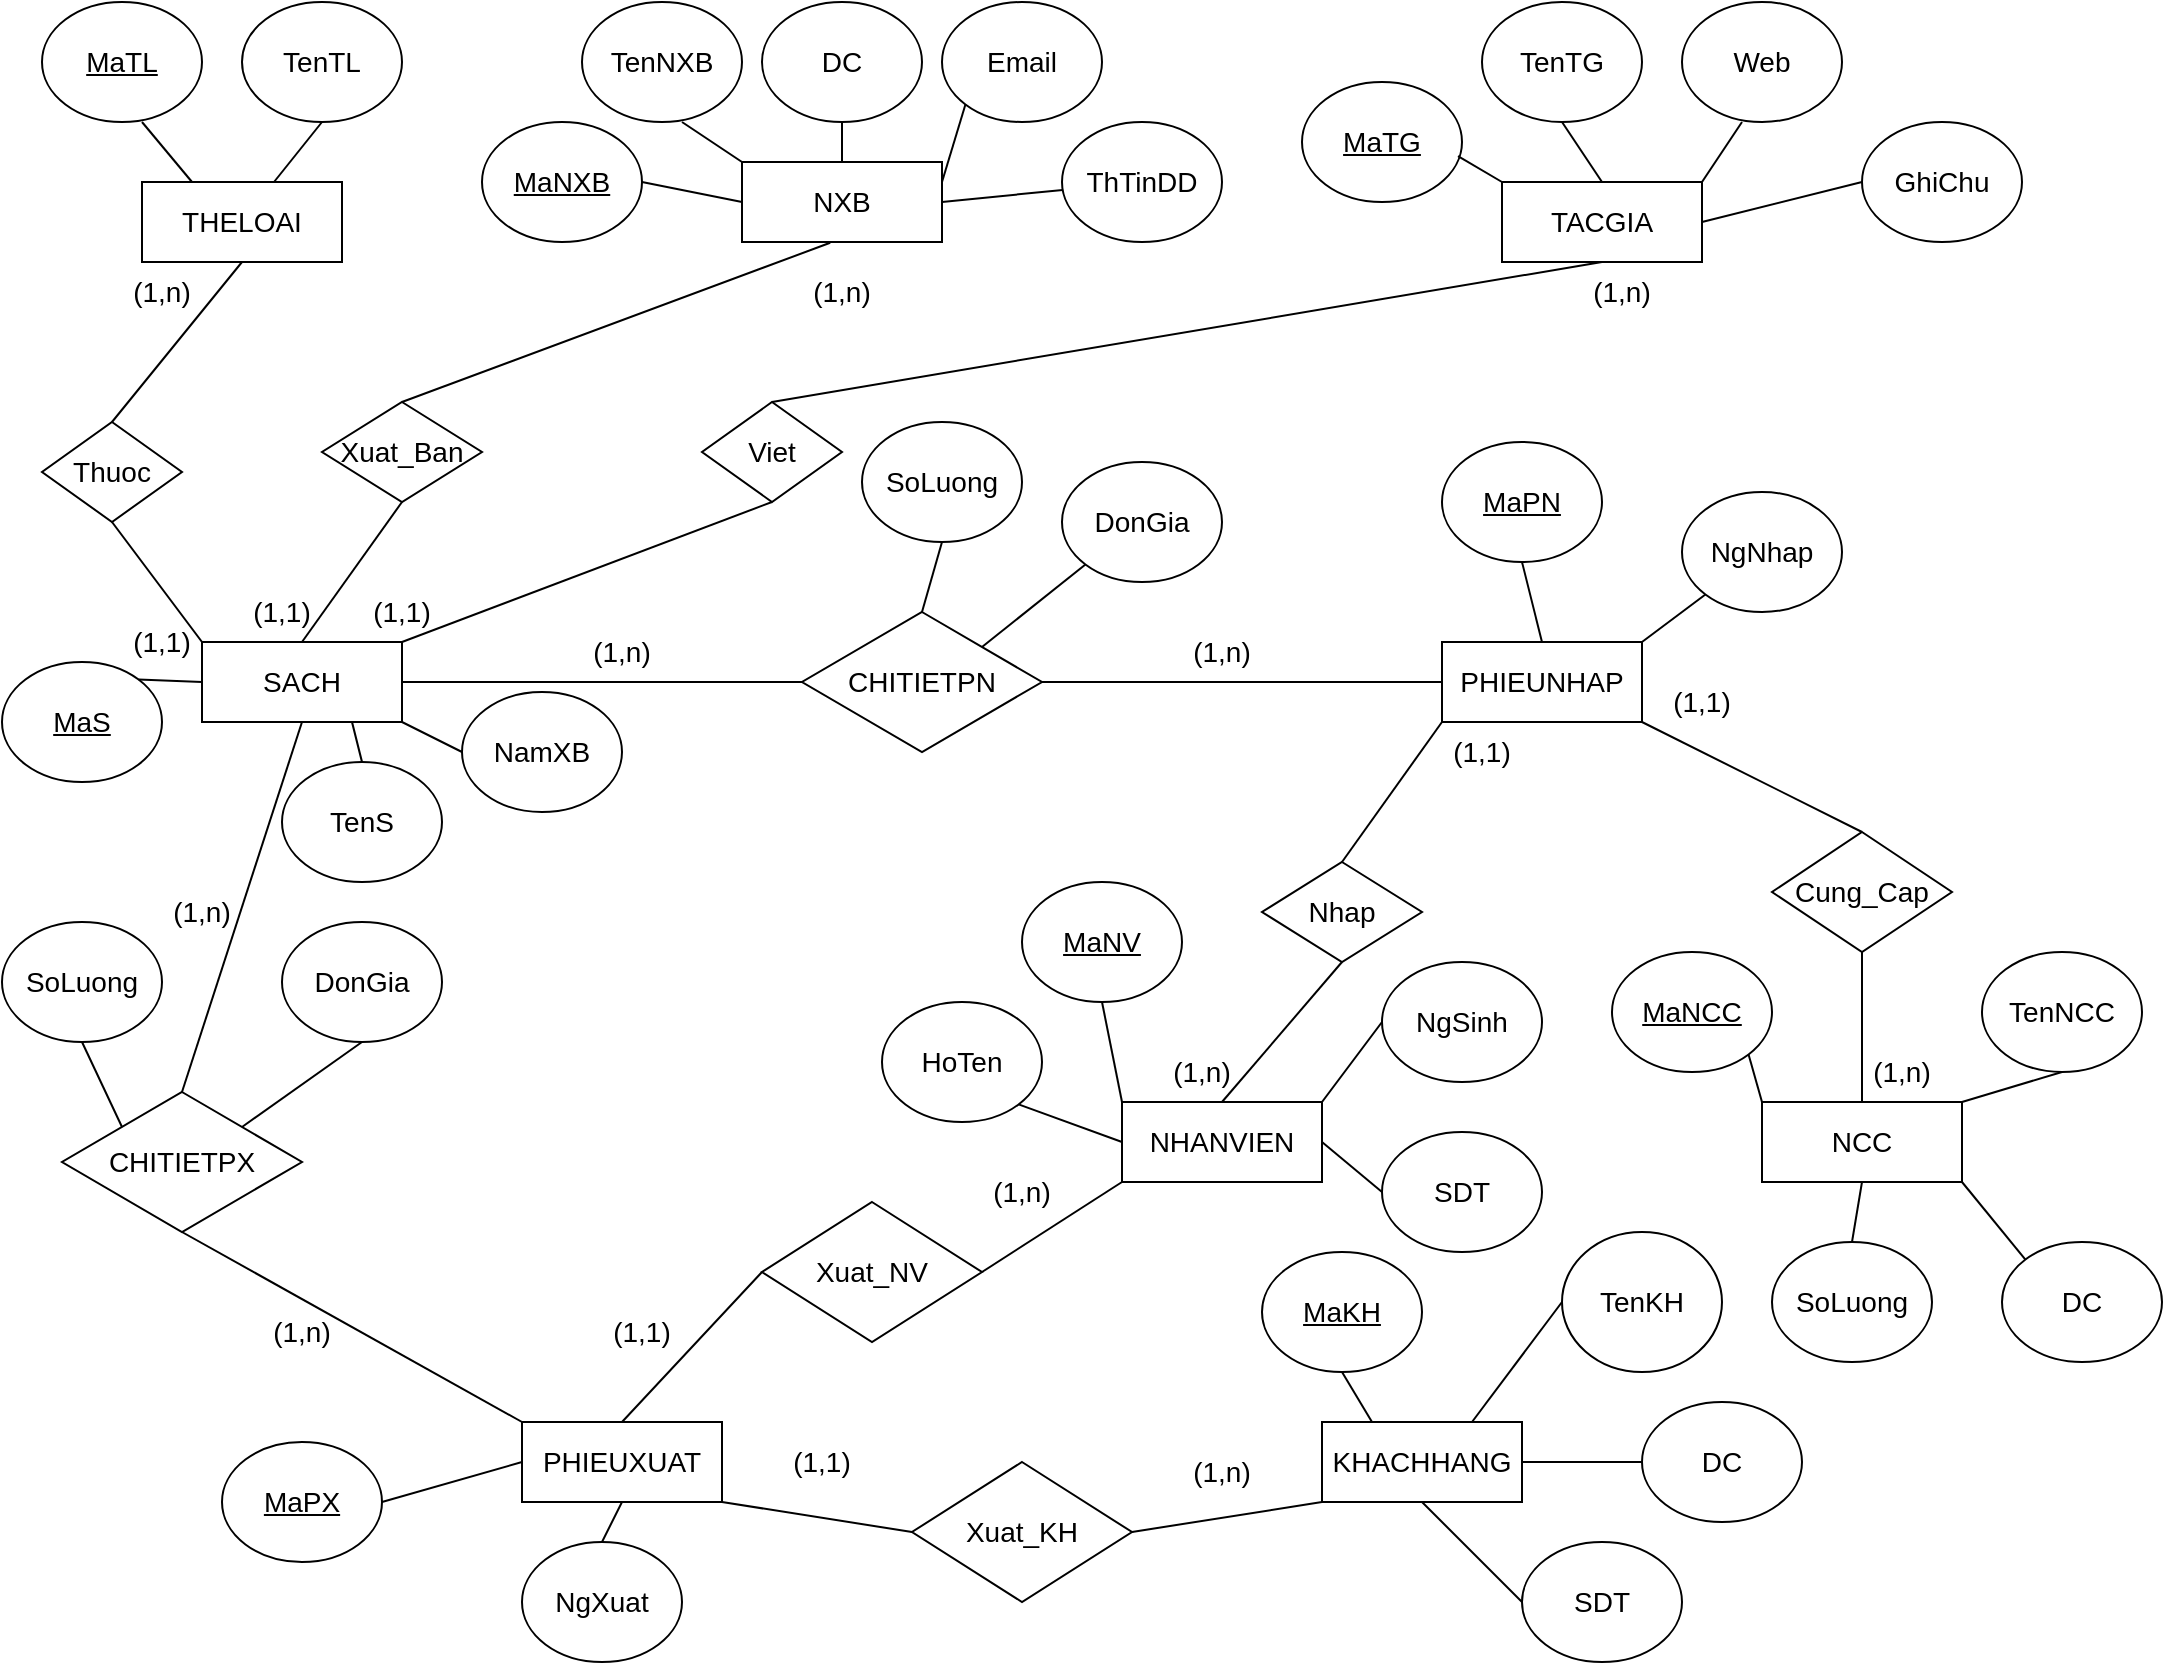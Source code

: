 <mxfile version="20.8.16" type="device"><diagram id="R2lEEEUBdFMjLlhIrx00" name="Page-1"><mxGraphModel dx="1477" dy="730" grid="1" gridSize="10" guides="1" tooltips="1" connect="1" arrows="1" fold="1" page="1" pageScale="1" pageWidth="1100" pageHeight="850" math="0" shadow="0" extFonts="Permanent Marker^https://fonts.googleapis.com/css?family=Permanent+Marker"><root><mxCell id="0"/><mxCell id="1" parent="0"/><mxCell id="s1AruvY-pHQQF6YuMfvb-1" value="THELOAI" style="rounded=0;whiteSpace=wrap;html=1;fontSize=14;" parent="1" vertex="1"><mxGeometry x="80" y="100" width="100" height="40" as="geometry"/></mxCell><mxCell id="s1AruvY-pHQQF6YuMfvb-2" value="&lt;u&gt;MaTL&lt;/u&gt;" style="ellipse;whiteSpace=wrap;html=1;fontSize=14;" parent="1" vertex="1"><mxGeometry x="30" y="10" width="80" height="60" as="geometry"/></mxCell><mxCell id="s1AruvY-pHQQF6YuMfvb-3" value="TenTL" style="ellipse;whiteSpace=wrap;html=1;fontSize=14;" parent="1" vertex="1"><mxGeometry x="130" y="10" width="80" height="60" as="geometry"/></mxCell><mxCell id="s1AruvY-pHQQF6YuMfvb-4" value="NXB" style="rounded=0;whiteSpace=wrap;html=1;fontSize=14;" parent="1" vertex="1"><mxGeometry x="380" y="90" width="100" height="40" as="geometry"/></mxCell><mxCell id="s1AruvY-pHQQF6YuMfvb-5" value="&lt;u&gt;MaNXB&lt;/u&gt;" style="ellipse;whiteSpace=wrap;html=1;fontSize=14;" parent="1" vertex="1"><mxGeometry x="250" y="70" width="80" height="60" as="geometry"/></mxCell><mxCell id="s1AruvY-pHQQF6YuMfvb-8" value="TenNXB" style="ellipse;whiteSpace=wrap;html=1;fontSize=14;" parent="1" vertex="1"><mxGeometry x="300" y="10" width="80" height="60" as="geometry"/></mxCell><mxCell id="s1AruvY-pHQQF6YuMfvb-9" value="DC" style="ellipse;whiteSpace=wrap;html=1;fontSize=14;" parent="1" vertex="1"><mxGeometry x="390" y="10" width="80" height="60" as="geometry"/></mxCell><mxCell id="s1AruvY-pHQQF6YuMfvb-11" value="Email" style="ellipse;whiteSpace=wrap;html=1;fontSize=14;" parent="1" vertex="1"><mxGeometry x="480" y="10" width="80" height="60" as="geometry"/></mxCell><mxCell id="s1AruvY-pHQQF6YuMfvb-12" value="ThTinDD" style="ellipse;whiteSpace=wrap;html=1;fontSize=14;" parent="1" vertex="1"><mxGeometry x="540" y="70" width="80" height="60" as="geometry"/></mxCell><mxCell id="s1AruvY-pHQQF6YuMfvb-14" value="TACGIA" style="rounded=0;whiteSpace=wrap;html=1;fontSize=14;" parent="1" vertex="1"><mxGeometry x="760" y="100" width="100" height="40" as="geometry"/></mxCell><mxCell id="s1AruvY-pHQQF6YuMfvb-15" value="&lt;u&gt;MaTG&lt;/u&gt;" style="ellipse;whiteSpace=wrap;html=1;fontSize=14;" parent="1" vertex="1"><mxGeometry x="660" y="50" width="80" height="60" as="geometry"/></mxCell><mxCell id="s1AruvY-pHQQF6YuMfvb-16" value="TenTG" style="ellipse;whiteSpace=wrap;html=1;fontSize=14;" parent="1" vertex="1"><mxGeometry x="750" y="10" width="80" height="60" as="geometry"/></mxCell><mxCell id="s1AruvY-pHQQF6YuMfvb-17" value="Web" style="ellipse;whiteSpace=wrap;html=1;fontSize=14;" parent="1" vertex="1"><mxGeometry x="850" y="10" width="80" height="60" as="geometry"/></mxCell><mxCell id="s1AruvY-pHQQF6YuMfvb-18" value="GhiChu" style="ellipse;whiteSpace=wrap;html=1;fontSize=14;" parent="1" vertex="1"><mxGeometry x="940" y="70" width="80" height="60" as="geometry"/></mxCell><mxCell id="s1AruvY-pHQQF6YuMfvb-19" value="SACH" style="rounded=0;whiteSpace=wrap;html=1;fontSize=14;" parent="1" vertex="1"><mxGeometry x="110" y="330" width="100" height="40" as="geometry"/></mxCell><mxCell id="s1AruvY-pHQQF6YuMfvb-20" value="CHITIETPN" style="rhombus;whiteSpace=wrap;html=1;fontSize=14;" parent="1" vertex="1"><mxGeometry x="410" y="315" width="120" height="70" as="geometry"/></mxCell><mxCell id="s1AruvY-pHQQF6YuMfvb-21" value="PHIEUNHAP" style="rounded=0;whiteSpace=wrap;html=1;fontSize=14;" parent="1" vertex="1"><mxGeometry x="730" y="330" width="100" height="40" as="geometry"/></mxCell><mxCell id="s1AruvY-pHQQF6YuMfvb-22" value="NCC" style="rounded=0;whiteSpace=wrap;html=1;fontSize=14;" parent="1" vertex="1"><mxGeometry x="890" y="560" width="100" height="40" as="geometry"/></mxCell><mxCell id="s1AruvY-pHQQF6YuMfvb-23" value="NHANVIEN" style="rounded=0;whiteSpace=wrap;html=1;fontSize=14;" parent="1" vertex="1"><mxGeometry x="570" y="560" width="100" height="40" as="geometry"/></mxCell><mxCell id="s1AruvY-pHQQF6YuMfvb-24" value="PHIEUXUAT" style="rounded=0;whiteSpace=wrap;html=1;fontSize=14;" parent="1" vertex="1"><mxGeometry x="270" y="720" width="100" height="40" as="geometry"/></mxCell><mxCell id="s1AruvY-pHQQF6YuMfvb-25" value="KHACHHANG" style="rounded=0;whiteSpace=wrap;html=1;fontSize=14;" parent="1" vertex="1"><mxGeometry x="670" y="720" width="100" height="40" as="geometry"/></mxCell><mxCell id="s1AruvY-pHQQF6YuMfvb-28" value="CHITIETPX" style="rhombus;whiteSpace=wrap;html=1;fontSize=14;" parent="1" vertex="1"><mxGeometry x="40" y="555" width="120" height="70" as="geometry"/></mxCell><mxCell id="s1AruvY-pHQQF6YuMfvb-29" value="" style="endArrow=none;html=1;rounded=0;fontSize=14;exitX=0.25;exitY=0;exitDx=0;exitDy=0;" parent="1" source="s1AruvY-pHQQF6YuMfvb-1" edge="1"><mxGeometry width="50" height="50" relative="1" as="geometry"><mxPoint x="110" y="100" as="sourcePoint"/><mxPoint x="80" y="70" as="targetPoint"/></mxGeometry></mxCell><mxCell id="s1AruvY-pHQQF6YuMfvb-31" value="" style="endArrow=none;html=1;rounded=0;fontSize=14;" parent="1" source="s1AruvY-pHQQF6YuMfvb-1" edge="1"><mxGeometry width="50" height="50" relative="1" as="geometry"><mxPoint x="270" y="150" as="sourcePoint"/><mxPoint x="170" y="70" as="targetPoint"/></mxGeometry></mxCell><mxCell id="s1AruvY-pHQQF6YuMfvb-32" value="" style="endArrow=none;html=1;rounded=0;fontSize=14;entryX=1;entryY=0.5;entryDx=0;entryDy=0;exitX=0;exitY=0.5;exitDx=0;exitDy=0;" parent="1" source="s1AruvY-pHQQF6YuMfvb-4" target="s1AruvY-pHQQF6YuMfvb-5" edge="1"><mxGeometry width="50" height="50" relative="1" as="geometry"><mxPoint x="270" y="150" as="sourcePoint"/><mxPoint x="320" y="100" as="targetPoint"/></mxGeometry></mxCell><mxCell id="s1AruvY-pHQQF6YuMfvb-33" value="" style="endArrow=none;html=1;rounded=0;fontSize=14;exitX=0;exitY=0;exitDx=0;exitDy=0;" parent="1" source="s1AruvY-pHQQF6YuMfvb-4" edge="1"><mxGeometry width="50" height="50" relative="1" as="geometry"><mxPoint x="270" y="150" as="sourcePoint"/><mxPoint x="350" y="70" as="targetPoint"/></mxGeometry></mxCell><mxCell id="s1AruvY-pHQQF6YuMfvb-34" value="" style="endArrow=none;html=1;rounded=0;fontSize=14;entryX=0.5;entryY=1;entryDx=0;entryDy=0;" parent="1" source="s1AruvY-pHQQF6YuMfvb-4" target="s1AruvY-pHQQF6YuMfvb-9" edge="1"><mxGeometry width="50" height="50" relative="1" as="geometry"><mxPoint x="270" y="150" as="sourcePoint"/><mxPoint x="320" y="100" as="targetPoint"/></mxGeometry></mxCell><mxCell id="s1AruvY-pHQQF6YuMfvb-35" value="" style="endArrow=none;html=1;rounded=0;fontSize=14;entryX=0;entryY=1;entryDx=0;entryDy=0;" parent="1" target="s1AruvY-pHQQF6YuMfvb-11" edge="1"><mxGeometry width="50" height="50" relative="1" as="geometry"><mxPoint x="480" y="100" as="sourcePoint"/><mxPoint x="500" y="60" as="targetPoint"/></mxGeometry></mxCell><mxCell id="s1AruvY-pHQQF6YuMfvb-36" value="" style="endArrow=none;html=1;rounded=0;fontSize=14;exitX=1;exitY=0.5;exitDx=0;exitDy=0;" parent="1" source="s1AruvY-pHQQF6YuMfvb-4" target="s1AruvY-pHQQF6YuMfvb-12" edge="1"><mxGeometry width="50" height="50" relative="1" as="geometry"><mxPoint x="270" y="150" as="sourcePoint"/><mxPoint x="320" y="100" as="targetPoint"/></mxGeometry></mxCell><mxCell id="s1AruvY-pHQQF6YuMfvb-37" value="" style="endArrow=none;html=1;rounded=0;fontSize=14;entryX=0.975;entryY=0.618;entryDx=0;entryDy=0;entryPerimeter=0;exitX=0;exitY=0;exitDx=0;exitDy=0;" parent="1" source="s1AruvY-pHQQF6YuMfvb-14" target="s1AruvY-pHQQF6YuMfvb-15" edge="1"><mxGeometry width="50" height="50" relative="1" as="geometry"><mxPoint x="880" y="150" as="sourcePoint"/><mxPoint x="930" y="100" as="targetPoint"/></mxGeometry></mxCell><mxCell id="s1AruvY-pHQQF6YuMfvb-38" value="" style="endArrow=none;html=1;rounded=0;fontSize=14;exitX=0.5;exitY=0;exitDx=0;exitDy=0;" parent="1" source="s1AruvY-pHQQF6YuMfvb-14" edge="1"><mxGeometry width="50" height="50" relative="1" as="geometry"><mxPoint x="800" y="100" as="sourcePoint"/><mxPoint x="790" y="70" as="targetPoint"/></mxGeometry></mxCell><mxCell id="s1AruvY-pHQQF6YuMfvb-39" value="" style="endArrow=none;html=1;rounded=0;fontSize=14;exitX=1;exitY=0;exitDx=0;exitDy=0;" parent="1" source="s1AruvY-pHQQF6YuMfvb-14" edge="1"><mxGeometry width="50" height="50" relative="1" as="geometry"><mxPoint x="880" y="150" as="sourcePoint"/><mxPoint x="880" y="70" as="targetPoint"/></mxGeometry></mxCell><mxCell id="s1AruvY-pHQQF6YuMfvb-40" value="" style="endArrow=none;html=1;rounded=0;fontSize=14;entryX=0;entryY=0.5;entryDx=0;entryDy=0;exitX=1;exitY=0.5;exitDx=0;exitDy=0;" parent="1" source="s1AruvY-pHQQF6YuMfvb-14" target="s1AruvY-pHQQF6YuMfvb-18" edge="1"><mxGeometry width="50" height="50" relative="1" as="geometry"><mxPoint x="880" y="150" as="sourcePoint"/><mxPoint x="930" y="100" as="targetPoint"/></mxGeometry></mxCell><mxCell id="s1AruvY-pHQQF6YuMfvb-41" value="Thuoc" style="rhombus;whiteSpace=wrap;html=1;fontSize=14;" parent="1" vertex="1"><mxGeometry x="30" y="220" width="70" height="50" as="geometry"/></mxCell><mxCell id="s1AruvY-pHQQF6YuMfvb-42" value="" style="endArrow=none;html=1;rounded=0;fontSize=14;entryX=0.5;entryY=1;entryDx=0;entryDy=0;exitX=0.5;exitY=0;exitDx=0;exitDy=0;" parent="1" source="s1AruvY-pHQQF6YuMfvb-41" target="s1AruvY-pHQQF6YuMfvb-1" edge="1"><mxGeometry width="50" height="50" relative="1" as="geometry"><mxPoint x="220" y="280" as="sourcePoint"/><mxPoint x="270" y="230" as="targetPoint"/></mxGeometry></mxCell><mxCell id="s1AruvY-pHQQF6YuMfvb-43" value="" style="endArrow=none;html=1;rounded=0;fontSize=14;exitX=0.5;exitY=1;exitDx=0;exitDy=0;entryX=0;entryY=0;entryDx=0;entryDy=0;" parent="1" source="s1AruvY-pHQQF6YuMfvb-41" target="s1AruvY-pHQQF6YuMfvb-19" edge="1"><mxGeometry width="50" height="50" relative="1" as="geometry"><mxPoint x="220" y="280" as="sourcePoint"/><mxPoint x="270" y="230" as="targetPoint"/></mxGeometry></mxCell><mxCell id="s1AruvY-pHQQF6YuMfvb-44" value="(1,n)" style="text;html=1;strokeColor=none;fillColor=none;align=center;verticalAlign=middle;whiteSpace=wrap;rounded=0;fontSize=14;" parent="1" vertex="1"><mxGeometry x="60" y="140" width="60" height="30" as="geometry"/></mxCell><mxCell id="s1AruvY-pHQQF6YuMfvb-45" value="(1,1)" style="text;html=1;strokeColor=none;fillColor=none;align=center;verticalAlign=middle;whiteSpace=wrap;rounded=0;fontSize=14;" parent="1" vertex="1"><mxGeometry x="60" y="315" width="60" height="30" as="geometry"/></mxCell><mxCell id="s1AruvY-pHQQF6YuMfvb-46" value="Xuat_Ban" style="rhombus;whiteSpace=wrap;html=1;fontSize=14;" parent="1" vertex="1"><mxGeometry x="170" y="210" width="80" height="50" as="geometry"/></mxCell><mxCell id="s1AruvY-pHQQF6YuMfvb-47" value="" style="endArrow=none;html=1;rounded=0;fontSize=14;entryX=0.441;entryY=1.01;entryDx=0;entryDy=0;entryPerimeter=0;exitX=0.5;exitY=0;exitDx=0;exitDy=0;" parent="1" source="s1AruvY-pHQQF6YuMfvb-46" target="s1AruvY-pHQQF6YuMfvb-4" edge="1"><mxGeometry width="50" height="50" relative="1" as="geometry"><mxPoint x="310" y="280" as="sourcePoint"/><mxPoint x="360" y="230" as="targetPoint"/></mxGeometry></mxCell><mxCell id="s1AruvY-pHQQF6YuMfvb-48" value="" style="endArrow=none;html=1;rounded=0;fontSize=14;entryX=0.5;entryY=1;entryDx=0;entryDy=0;exitX=0.5;exitY=0;exitDx=0;exitDy=0;" parent="1" source="s1AruvY-pHQQF6YuMfvb-19" target="s1AruvY-pHQQF6YuMfvb-46" edge="1"><mxGeometry width="50" height="50" relative="1" as="geometry"><mxPoint x="310" y="280" as="sourcePoint"/><mxPoint x="360" y="230" as="targetPoint"/></mxGeometry></mxCell><mxCell id="s1AruvY-pHQQF6YuMfvb-49" value="(1,1)" style="text;html=1;strokeColor=none;fillColor=none;align=center;verticalAlign=middle;whiteSpace=wrap;rounded=0;fontSize=14;" parent="1" vertex="1"><mxGeometry x="120" y="300" width="60" height="30" as="geometry"/></mxCell><mxCell id="s1AruvY-pHQQF6YuMfvb-50" value="(1,n)" style="text;html=1;strokeColor=none;fillColor=none;align=center;verticalAlign=middle;whiteSpace=wrap;rounded=0;fontSize=14;" parent="1" vertex="1"><mxGeometry x="400" y="140" width="60" height="30" as="geometry"/></mxCell><mxCell id="s1AruvY-pHQQF6YuMfvb-51" value="Viet" style="rhombus;whiteSpace=wrap;html=1;fontSize=14;" parent="1" vertex="1"><mxGeometry x="360" y="210" width="70" height="50" as="geometry"/></mxCell><mxCell id="s1AruvY-pHQQF6YuMfvb-52" value="" style="endArrow=none;html=1;rounded=0;fontSize=14;entryX=0.5;entryY=1;entryDx=0;entryDy=0;exitX=1;exitY=0;exitDx=0;exitDy=0;" parent="1" source="s1AruvY-pHQQF6YuMfvb-19" target="s1AruvY-pHQQF6YuMfvb-51" edge="1"><mxGeometry width="50" height="50" relative="1" as="geometry"><mxPoint x="440" y="280" as="sourcePoint"/><mxPoint x="490" y="230" as="targetPoint"/></mxGeometry></mxCell><mxCell id="s1AruvY-pHQQF6YuMfvb-53" value="" style="endArrow=none;html=1;rounded=0;fontSize=14;exitX=0.5;exitY=0;exitDx=0;exitDy=0;entryX=0.5;entryY=1;entryDx=0;entryDy=0;" parent="1" source="s1AruvY-pHQQF6YuMfvb-51" target="s1AruvY-pHQQF6YuMfvb-14" edge="1"><mxGeometry width="50" height="50" relative="1" as="geometry"><mxPoint x="580" y="280" as="sourcePoint"/><mxPoint x="630" y="230" as="targetPoint"/></mxGeometry></mxCell><mxCell id="s1AruvY-pHQQF6YuMfvb-54" value="(1,1)" style="text;html=1;strokeColor=none;fillColor=none;align=center;verticalAlign=middle;whiteSpace=wrap;rounded=0;fontSize=14;" parent="1" vertex="1"><mxGeometry x="180" y="300" width="60" height="30" as="geometry"/></mxCell><mxCell id="s1AruvY-pHQQF6YuMfvb-55" value="(1,n)" style="text;html=1;strokeColor=none;fillColor=none;align=center;verticalAlign=middle;whiteSpace=wrap;rounded=0;fontSize=14;" parent="1" vertex="1"><mxGeometry x="790" y="140" width="60" height="30" as="geometry"/></mxCell><mxCell id="s1AruvY-pHQQF6YuMfvb-56" value="" style="endArrow=none;html=1;rounded=0;fontSize=14;exitX=1;exitY=0.5;exitDx=0;exitDy=0;entryX=0;entryY=0.5;entryDx=0;entryDy=0;" parent="1" source="s1AruvY-pHQQF6YuMfvb-19" target="s1AruvY-pHQQF6YuMfvb-20" edge="1"><mxGeometry width="50" height="50" relative="1" as="geometry"><mxPoint x="350" y="390" as="sourcePoint"/><mxPoint x="400" y="340" as="targetPoint"/></mxGeometry></mxCell><mxCell id="s1AruvY-pHQQF6YuMfvb-57" value="(1,n)" style="text;html=1;strokeColor=none;fillColor=none;align=center;verticalAlign=middle;whiteSpace=wrap;rounded=0;fontSize=14;" parent="1" vertex="1"><mxGeometry x="290" y="320" width="60" height="30" as="geometry"/></mxCell><mxCell id="s1AruvY-pHQQF6YuMfvb-58" value="" style="endArrow=none;html=1;rounded=0;fontSize=14;exitX=1;exitY=0.5;exitDx=0;exitDy=0;entryX=0;entryY=0.5;entryDx=0;entryDy=0;" parent="1" source="s1AruvY-pHQQF6YuMfvb-20" target="s1AruvY-pHQQF6YuMfvb-21" edge="1"><mxGeometry width="50" height="50" relative="1" as="geometry"><mxPoint x="590" y="390" as="sourcePoint"/><mxPoint x="640" y="340" as="targetPoint"/></mxGeometry></mxCell><mxCell id="s1AruvY-pHQQF6YuMfvb-59" value="(1,n)" style="text;html=1;strokeColor=none;fillColor=none;align=center;verticalAlign=middle;whiteSpace=wrap;rounded=0;fontSize=14;" parent="1" vertex="1"><mxGeometry x="590" y="320" width="60" height="30" as="geometry"/></mxCell><mxCell id="s1AruvY-pHQQF6YuMfvb-61" value="SoLuong" style="ellipse;whiteSpace=wrap;html=1;fontSize=14;" parent="1" vertex="1"><mxGeometry x="440" y="220" width="80" height="60" as="geometry"/></mxCell><mxCell id="s1AruvY-pHQQF6YuMfvb-62" value="DonGia" style="ellipse;whiteSpace=wrap;html=1;fontSize=14;" parent="1" vertex="1"><mxGeometry x="540" y="240" width="80" height="60" as="geometry"/></mxCell><mxCell id="s1AruvY-pHQQF6YuMfvb-63" value="" style="endArrow=none;html=1;rounded=0;fontSize=14;exitX=0.5;exitY=1;exitDx=0;exitDy=0;entryX=0.5;entryY=0;entryDx=0;entryDy=0;" parent="1" source="s1AruvY-pHQQF6YuMfvb-61" target="s1AruvY-pHQQF6YuMfvb-20" edge="1"><mxGeometry width="50" height="50" relative="1" as="geometry"><mxPoint x="500" y="230" as="sourcePoint"/><mxPoint x="550" y="180" as="targetPoint"/></mxGeometry></mxCell><mxCell id="s1AruvY-pHQQF6YuMfvb-64" value="" style="endArrow=none;html=1;rounded=0;fontSize=14;exitX=1;exitY=0;exitDx=0;exitDy=0;entryX=0;entryY=1;entryDx=0;entryDy=0;" parent="1" source="s1AruvY-pHQQF6YuMfvb-20" target="s1AruvY-pHQQF6YuMfvb-62" edge="1"><mxGeometry width="50" height="50" relative="1" as="geometry"><mxPoint x="500" y="230" as="sourcePoint"/><mxPoint x="550" y="180" as="targetPoint"/></mxGeometry></mxCell><mxCell id="s1AruvY-pHQQF6YuMfvb-65" value="&lt;u&gt;MaPN&lt;/u&gt;" style="ellipse;whiteSpace=wrap;html=1;fontSize=14;" parent="1" vertex="1"><mxGeometry x="730" y="230" width="80" height="60" as="geometry"/></mxCell><mxCell id="s1AruvY-pHQQF6YuMfvb-66" value="NgNhap" style="ellipse;whiteSpace=wrap;html=1;fontSize=14;" parent="1" vertex="1"><mxGeometry x="850" y="255" width="80" height="60" as="geometry"/></mxCell><mxCell id="s1AruvY-pHQQF6YuMfvb-67" value="" style="endArrow=none;html=1;rounded=0;fontSize=14;exitX=0.5;exitY=1;exitDx=0;exitDy=0;entryX=0.5;entryY=0;entryDx=0;entryDy=0;" parent="1" source="s1AruvY-pHQQF6YuMfvb-65" target="s1AruvY-pHQQF6YuMfvb-21" edge="1"><mxGeometry width="50" height="50" relative="1" as="geometry"><mxPoint x="740" y="230" as="sourcePoint"/><mxPoint x="790" y="180" as="targetPoint"/></mxGeometry></mxCell><mxCell id="s1AruvY-pHQQF6YuMfvb-68" value="" style="endArrow=none;html=1;rounded=0;fontSize=14;exitX=1;exitY=0;exitDx=0;exitDy=0;entryX=0;entryY=1;entryDx=0;entryDy=0;" parent="1" source="s1AruvY-pHQQF6YuMfvb-21" target="s1AruvY-pHQQF6YuMfvb-66" edge="1"><mxGeometry width="50" height="50" relative="1" as="geometry"><mxPoint x="740" y="230" as="sourcePoint"/><mxPoint x="790" y="180" as="targetPoint"/></mxGeometry></mxCell><mxCell id="s1AruvY-pHQQF6YuMfvb-69" value="Cung_Cap" style="rhombus;whiteSpace=wrap;html=1;fontSize=14;" parent="1" vertex="1"><mxGeometry x="895" y="425" width="90" height="60" as="geometry"/></mxCell><mxCell id="s1AruvY-pHQQF6YuMfvb-70" value="" style="endArrow=none;html=1;rounded=0;fontSize=14;entryX=1;entryY=1;entryDx=0;entryDy=0;exitX=0.5;exitY=0;exitDx=0;exitDy=0;" parent="1" source="s1AruvY-pHQQF6YuMfvb-69" target="s1AruvY-pHQQF6YuMfvb-21" edge="1"><mxGeometry width="50" height="50" relative="1" as="geometry"><mxPoint x="720" y="460" as="sourcePoint"/><mxPoint x="770" y="410" as="targetPoint"/></mxGeometry></mxCell><mxCell id="s1AruvY-pHQQF6YuMfvb-71" value="" style="endArrow=none;html=1;rounded=0;fontSize=14;entryX=0.5;entryY=1;entryDx=0;entryDy=0;exitX=0.5;exitY=0;exitDx=0;exitDy=0;" parent="1" source="s1AruvY-pHQQF6YuMfvb-22" target="s1AruvY-pHQQF6YuMfvb-69" edge="1"><mxGeometry width="50" height="50" relative="1" as="geometry"><mxPoint x="720" y="460" as="sourcePoint"/><mxPoint x="770" y="410" as="targetPoint"/></mxGeometry></mxCell><mxCell id="s1AruvY-pHQQF6YuMfvb-72" value="(1,n)" style="text;html=1;strokeColor=none;fillColor=none;align=center;verticalAlign=middle;whiteSpace=wrap;rounded=0;fontSize=14;" parent="1" vertex="1"><mxGeometry x="930" y="530" width="60" height="30" as="geometry"/></mxCell><mxCell id="s1AruvY-pHQQF6YuMfvb-73" value="(1,1)" style="text;html=1;strokeColor=none;fillColor=none;align=center;verticalAlign=middle;whiteSpace=wrap;rounded=0;fontSize=14;" parent="1" vertex="1"><mxGeometry x="830" y="345" width="60" height="30" as="geometry"/></mxCell><mxCell id="s1AruvY-pHQQF6YuMfvb-74" value="Nhap" style="rhombus;whiteSpace=wrap;html=1;fontSize=14;" parent="1" vertex="1"><mxGeometry x="640" y="440" width="80" height="50" as="geometry"/></mxCell><mxCell id="s1AruvY-pHQQF6YuMfvb-75" value="" style="endArrow=none;html=1;rounded=0;fontSize=14;entryX=0;entryY=1;entryDx=0;entryDy=0;exitX=0.5;exitY=0;exitDx=0;exitDy=0;" parent="1" source="s1AruvY-pHQQF6YuMfvb-74" target="s1AruvY-pHQQF6YuMfvb-21" edge="1"><mxGeometry width="50" height="50" relative="1" as="geometry"><mxPoint x="690" y="580" as="sourcePoint"/><mxPoint x="740" y="530" as="targetPoint"/></mxGeometry></mxCell><mxCell id="s1AruvY-pHQQF6YuMfvb-76" value="" style="endArrow=none;html=1;rounded=0;fontSize=14;entryX=0.5;entryY=1;entryDx=0;entryDy=0;exitX=0.5;exitY=0;exitDx=0;exitDy=0;" parent="1" source="s1AruvY-pHQQF6YuMfvb-23" target="s1AruvY-pHQQF6YuMfvb-74" edge="1"><mxGeometry width="50" height="50" relative="1" as="geometry"><mxPoint x="690" y="580" as="sourcePoint"/><mxPoint x="740" y="530" as="targetPoint"/></mxGeometry></mxCell><mxCell id="s1AruvY-pHQQF6YuMfvb-77" value="(1,1)" style="text;html=1;strokeColor=none;fillColor=none;align=center;verticalAlign=middle;whiteSpace=wrap;rounded=0;fontSize=14;" parent="1" vertex="1"><mxGeometry x="720" y="370" width="60" height="30" as="geometry"/></mxCell><mxCell id="s1AruvY-pHQQF6YuMfvb-78" value="(1,n)" style="text;html=1;strokeColor=none;fillColor=none;align=center;verticalAlign=middle;whiteSpace=wrap;rounded=0;fontSize=14;" parent="1" vertex="1"><mxGeometry x="580" y="530" width="60" height="30" as="geometry"/></mxCell><mxCell id="s1AruvY-pHQQF6YuMfvb-80" value="Xuat_NV" style="rhombus;whiteSpace=wrap;html=1;fontSize=14;" parent="1" vertex="1"><mxGeometry x="390" y="610" width="110" height="70" as="geometry"/></mxCell><mxCell id="s1AruvY-pHQQF6YuMfvb-81" value="" style="endArrow=none;html=1;rounded=0;fontSize=14;exitX=1;exitY=0.5;exitDx=0;exitDy=0;entryX=0;entryY=1;entryDx=0;entryDy=0;" parent="1" source="s1AruvY-pHQQF6YuMfvb-80" target="s1AruvY-pHQQF6YuMfvb-23" edge="1"><mxGeometry width="50" height="50" relative="1" as="geometry"><mxPoint x="520" y="670" as="sourcePoint"/><mxPoint x="570" y="620" as="targetPoint"/></mxGeometry></mxCell><mxCell id="s1AruvY-pHQQF6YuMfvb-82" value="" style="endArrow=none;html=1;rounded=0;fontSize=14;exitX=0.5;exitY=0;exitDx=0;exitDy=0;entryX=0;entryY=0.5;entryDx=0;entryDy=0;" parent="1" source="s1AruvY-pHQQF6YuMfvb-24" target="s1AruvY-pHQQF6YuMfvb-80" edge="1"><mxGeometry width="50" height="50" relative="1" as="geometry"><mxPoint x="520" y="670" as="sourcePoint"/><mxPoint x="570" y="620" as="targetPoint"/></mxGeometry></mxCell><mxCell id="s1AruvY-pHQQF6YuMfvb-83" value="(1,n)" style="text;html=1;strokeColor=none;fillColor=none;align=center;verticalAlign=middle;whiteSpace=wrap;rounded=0;fontSize=14;" parent="1" vertex="1"><mxGeometry x="490" y="590" width="60" height="30" as="geometry"/></mxCell><mxCell id="s1AruvY-pHQQF6YuMfvb-84" value="(1,1)" style="text;html=1;strokeColor=none;fillColor=none;align=center;verticalAlign=middle;whiteSpace=wrap;rounded=0;fontSize=14;" parent="1" vertex="1"><mxGeometry x="300" y="660" width="60" height="30" as="geometry"/></mxCell><mxCell id="s1AruvY-pHQQF6YuMfvb-85" value="TenNCC" style="ellipse;whiteSpace=wrap;html=1;fontSize=14;" parent="1" vertex="1"><mxGeometry x="1000" y="485" width="80" height="60" as="geometry"/></mxCell><mxCell id="s1AruvY-pHQQF6YuMfvb-86" value="DC" style="ellipse;whiteSpace=wrap;html=1;fontSize=14;" parent="1" vertex="1"><mxGeometry x="1010" y="630" width="80" height="60" as="geometry"/></mxCell><mxCell id="s1AruvY-pHQQF6YuMfvb-87" value="&lt;u&gt;MaNCC&lt;/u&gt;" style="ellipse;whiteSpace=wrap;html=1;fontSize=14;" parent="1" vertex="1"><mxGeometry x="815" y="485" width="80" height="60" as="geometry"/></mxCell><mxCell id="s1AruvY-pHQQF6YuMfvb-88" value="SoLuong" style="ellipse;whiteSpace=wrap;html=1;fontSize=14;" parent="1" vertex="1"><mxGeometry x="895" y="630" width="80" height="60" as="geometry"/></mxCell><mxCell id="s1AruvY-pHQQF6YuMfvb-89" value="" style="endArrow=none;html=1;rounded=0;fontSize=14;entryX=1;entryY=1;entryDx=0;entryDy=0;exitX=0;exitY=0;exitDx=0;exitDy=0;" parent="1" source="s1AruvY-pHQQF6YuMfvb-22" target="s1AruvY-pHQQF6YuMfvb-87" edge="1"><mxGeometry width="50" height="50" relative="1" as="geometry"><mxPoint x="890" y="620" as="sourcePoint"/><mxPoint x="940" y="570" as="targetPoint"/></mxGeometry></mxCell><mxCell id="s1AruvY-pHQQF6YuMfvb-90" value="" style="endArrow=none;html=1;rounded=0;fontSize=14;entryX=0.5;entryY=1;entryDx=0;entryDy=0;exitX=1;exitY=1;exitDx=0;exitDy=0;" parent="1" source="s1AruvY-pHQQF6YuMfvb-72" target="s1AruvY-pHQQF6YuMfvb-85" edge="1"><mxGeometry width="50" height="50" relative="1" as="geometry"><mxPoint x="890" y="620" as="sourcePoint"/><mxPoint x="940" y="570" as="targetPoint"/></mxGeometry></mxCell><mxCell id="s1AruvY-pHQQF6YuMfvb-91" value="" style="endArrow=none;html=1;rounded=0;fontSize=14;entryX=0.5;entryY=1;entryDx=0;entryDy=0;exitX=0.5;exitY=0;exitDx=0;exitDy=0;" parent="1" source="s1AruvY-pHQQF6YuMfvb-88" target="s1AruvY-pHQQF6YuMfvb-22" edge="1"><mxGeometry width="50" height="50" relative="1" as="geometry"><mxPoint x="890" y="620" as="sourcePoint"/><mxPoint x="940" y="570" as="targetPoint"/></mxGeometry></mxCell><mxCell id="s1AruvY-pHQQF6YuMfvb-92" value="" style="endArrow=none;html=1;rounded=0;fontSize=14;entryX=1;entryY=1;entryDx=0;entryDy=0;exitX=0;exitY=0;exitDx=0;exitDy=0;" parent="1" source="s1AruvY-pHQQF6YuMfvb-86" target="s1AruvY-pHQQF6YuMfvb-22" edge="1"><mxGeometry width="50" height="50" relative="1" as="geometry"><mxPoint x="890" y="620" as="sourcePoint"/><mxPoint x="940" y="570" as="targetPoint"/></mxGeometry></mxCell><mxCell id="s1AruvY-pHQQF6YuMfvb-93" value="&lt;u&gt;MaNV&lt;/u&gt;" style="ellipse;whiteSpace=wrap;html=1;fontSize=14;" parent="1" vertex="1"><mxGeometry x="520" y="450" width="80" height="60" as="geometry"/></mxCell><mxCell id="s1AruvY-pHQQF6YuMfvb-94" value="HoTen" style="ellipse;whiteSpace=wrap;html=1;fontSize=14;" parent="1" vertex="1"><mxGeometry x="450" y="510" width="80" height="60" as="geometry"/></mxCell><mxCell id="s1AruvY-pHQQF6YuMfvb-95" value="NgSinh" style="ellipse;whiteSpace=wrap;html=1;fontSize=14;" parent="1" vertex="1"><mxGeometry x="700" y="490" width="80" height="60" as="geometry"/></mxCell><mxCell id="s1AruvY-pHQQF6YuMfvb-96" value="SDT" style="ellipse;whiteSpace=wrap;html=1;fontSize=14;" parent="1" vertex="1"><mxGeometry x="700" y="575" width="80" height="60" as="geometry"/></mxCell><mxCell id="s1AruvY-pHQQF6YuMfvb-97" value="" style="endArrow=none;html=1;rounded=0;fontSize=14;entryX=0.5;entryY=1;entryDx=0;entryDy=0;exitX=0;exitY=0;exitDx=0;exitDy=0;" parent="1" source="s1AruvY-pHQQF6YuMfvb-23" target="s1AruvY-pHQQF6YuMfvb-93" edge="1"><mxGeometry width="50" height="50" relative="1" as="geometry"><mxPoint x="740" y="490" as="sourcePoint"/><mxPoint x="790" y="440" as="targetPoint"/></mxGeometry></mxCell><mxCell id="s1AruvY-pHQQF6YuMfvb-98" value="" style="endArrow=none;html=1;rounded=0;fontSize=14;entryX=1;entryY=1;entryDx=0;entryDy=0;exitX=0;exitY=0.5;exitDx=0;exitDy=0;" parent="1" source="s1AruvY-pHQQF6YuMfvb-23" target="s1AruvY-pHQQF6YuMfvb-94" edge="1"><mxGeometry width="50" height="50" relative="1" as="geometry"><mxPoint x="740" y="490" as="sourcePoint"/><mxPoint x="790" y="440" as="targetPoint"/></mxGeometry></mxCell><mxCell id="s1AruvY-pHQQF6YuMfvb-99" value="" style="endArrow=none;html=1;rounded=0;fontSize=14;entryX=0;entryY=0.5;entryDx=0;entryDy=0;exitX=1;exitY=0;exitDx=0;exitDy=0;" parent="1" source="s1AruvY-pHQQF6YuMfvb-23" target="s1AruvY-pHQQF6YuMfvb-95" edge="1"><mxGeometry width="50" height="50" relative="1" as="geometry"><mxPoint x="740" y="490" as="sourcePoint"/><mxPoint x="790" y="440" as="targetPoint"/></mxGeometry></mxCell><mxCell id="s1AruvY-pHQQF6YuMfvb-100" value="" style="endArrow=none;html=1;rounded=0;fontSize=14;exitX=1;exitY=0.5;exitDx=0;exitDy=0;entryX=0;entryY=0.5;entryDx=0;entryDy=0;" parent="1" source="s1AruvY-pHQQF6YuMfvb-23" target="s1AruvY-pHQQF6YuMfvb-96" edge="1"><mxGeometry width="50" height="50" relative="1" as="geometry"><mxPoint x="740" y="490" as="sourcePoint"/><mxPoint x="790" y="440" as="targetPoint"/></mxGeometry></mxCell><mxCell id="s1AruvY-pHQQF6YuMfvb-101" value="" style="endArrow=none;html=1;rounded=0;fontSize=14;entryX=0.5;entryY=1;entryDx=0;entryDy=0;exitX=0;exitY=0;exitDx=0;exitDy=0;" parent="1" source="s1AruvY-pHQQF6YuMfvb-24" target="s1AruvY-pHQQF6YuMfvb-28" edge="1"><mxGeometry width="50" height="50" relative="1" as="geometry"><mxPoint x="430" y="630" as="sourcePoint"/><mxPoint x="480" y="580" as="targetPoint"/></mxGeometry></mxCell><mxCell id="s1AruvY-pHQQF6YuMfvb-102" value="" style="endArrow=none;html=1;rounded=0;fontSize=14;exitX=0.5;exitY=0;exitDx=0;exitDy=0;entryX=0.5;entryY=1;entryDx=0;entryDy=0;" parent="1" source="s1AruvY-pHQQF6YuMfvb-28" target="s1AruvY-pHQQF6YuMfvb-19" edge="1"><mxGeometry width="50" height="50" relative="1" as="geometry"><mxPoint x="430" y="630" as="sourcePoint"/><mxPoint x="480" y="580" as="targetPoint"/></mxGeometry></mxCell><mxCell id="s1AruvY-pHQQF6YuMfvb-104" value="(1,n)" style="text;html=1;strokeColor=none;fillColor=none;align=center;verticalAlign=middle;whiteSpace=wrap;rounded=0;fontSize=14;" parent="1" vertex="1"><mxGeometry x="130" y="660" width="60" height="30" as="geometry"/></mxCell><mxCell id="s1AruvY-pHQQF6YuMfvb-105" value="DonGia" style="ellipse;whiteSpace=wrap;html=1;fontSize=14;" parent="1" vertex="1"><mxGeometry x="150" y="470" width="80" height="60" as="geometry"/></mxCell><mxCell id="s1AruvY-pHQQF6YuMfvb-106" value="SoLuong" style="ellipse;whiteSpace=wrap;html=1;fontSize=14;" parent="1" vertex="1"><mxGeometry x="10" y="470" width="80" height="60" as="geometry"/></mxCell><mxCell id="s1AruvY-pHQQF6YuMfvb-107" value="" style="endArrow=none;html=1;rounded=0;fontSize=14;entryX=0.5;entryY=1;entryDx=0;entryDy=0;exitX=0;exitY=0;exitDx=0;exitDy=0;" parent="1" source="s1AruvY-pHQQF6YuMfvb-28" target="s1AruvY-pHQQF6YuMfvb-106" edge="1"><mxGeometry width="50" height="50" relative="1" as="geometry"><mxPoint x="430" y="630" as="sourcePoint"/><mxPoint x="480" y="580" as="targetPoint"/></mxGeometry></mxCell><mxCell id="s1AruvY-pHQQF6YuMfvb-108" value="" style="endArrow=none;html=1;rounded=0;fontSize=14;entryX=0.5;entryY=1;entryDx=0;entryDy=0;exitX=1;exitY=0;exitDx=0;exitDy=0;" parent="1" source="s1AruvY-pHQQF6YuMfvb-28" target="s1AruvY-pHQQF6YuMfvb-105" edge="1"><mxGeometry width="50" height="50" relative="1" as="geometry"><mxPoint x="430" y="630" as="sourcePoint"/><mxPoint x="480" y="580" as="targetPoint"/></mxGeometry></mxCell><mxCell id="s1AruvY-pHQQF6YuMfvb-109" value="Xuat_KH" style="rhombus;whiteSpace=wrap;html=1;fontSize=14;" parent="1" vertex="1"><mxGeometry x="465" y="740" width="110" height="70" as="geometry"/></mxCell><mxCell id="s1AruvY-pHQQF6YuMfvb-110" value="" style="endArrow=none;html=1;rounded=0;fontSize=14;entryX=1;entryY=1;entryDx=0;entryDy=0;exitX=0;exitY=0.5;exitDx=0;exitDy=0;" parent="1" source="s1AruvY-pHQQF6YuMfvb-109" target="s1AruvY-pHQQF6YuMfvb-24" edge="1"><mxGeometry width="50" height="50" relative="1" as="geometry"><mxPoint x="560" y="590" as="sourcePoint"/><mxPoint x="610" y="540" as="targetPoint"/></mxGeometry></mxCell><mxCell id="s1AruvY-pHQQF6YuMfvb-111" value="" style="endArrow=none;html=1;rounded=0;fontSize=14;exitX=1;exitY=0.5;exitDx=0;exitDy=0;entryX=0;entryY=1;entryDx=0;entryDy=0;" parent="1" source="s1AruvY-pHQQF6YuMfvb-109" target="s1AruvY-pHQQF6YuMfvb-25" edge="1"><mxGeometry width="50" height="50" relative="1" as="geometry"><mxPoint x="560" y="590" as="sourcePoint"/><mxPoint x="610" y="540" as="targetPoint"/></mxGeometry></mxCell><mxCell id="s1AruvY-pHQQF6YuMfvb-112" value="(1,n)" style="text;html=1;strokeColor=none;fillColor=none;align=center;verticalAlign=middle;whiteSpace=wrap;rounded=0;fontSize=14;" parent="1" vertex="1"><mxGeometry x="590" y="730" width="60" height="30" as="geometry"/></mxCell><mxCell id="s1AruvY-pHQQF6YuMfvb-113" value="(1,1)" style="text;html=1;strokeColor=none;fillColor=none;align=center;verticalAlign=middle;whiteSpace=wrap;rounded=0;fontSize=14;" parent="1" vertex="1"><mxGeometry x="390" y="725" width="60" height="30" as="geometry"/></mxCell><mxCell id="s1AruvY-pHQQF6YuMfvb-114" value="&lt;u&gt;MaPX&lt;/u&gt;" style="ellipse;whiteSpace=wrap;html=1;fontSize=14;" parent="1" vertex="1"><mxGeometry x="120" y="730" width="80" height="60" as="geometry"/></mxCell><mxCell id="s1AruvY-pHQQF6YuMfvb-115" value="NgXuat" style="ellipse;whiteSpace=wrap;html=1;fontSize=14;" parent="1" vertex="1"><mxGeometry x="270" y="780" width="80" height="60" as="geometry"/></mxCell><mxCell id="s1AruvY-pHQQF6YuMfvb-116" value="" style="endArrow=none;html=1;rounded=0;fontSize=14;exitX=1;exitY=0.5;exitDx=0;exitDy=0;entryX=0;entryY=0.5;entryDx=0;entryDy=0;" parent="1" source="s1AruvY-pHQQF6YuMfvb-114" target="s1AruvY-pHQQF6YuMfvb-24" edge="1"><mxGeometry width="50" height="50" relative="1" as="geometry"><mxPoint x="570" y="590" as="sourcePoint"/><mxPoint x="620" y="540" as="targetPoint"/></mxGeometry></mxCell><mxCell id="s1AruvY-pHQQF6YuMfvb-117" value="" style="endArrow=none;html=1;rounded=0;fontSize=14;entryX=0.5;entryY=0;entryDx=0;entryDy=0;exitX=0.5;exitY=1;exitDx=0;exitDy=0;" parent="1" source="s1AruvY-pHQQF6YuMfvb-24" target="s1AruvY-pHQQF6YuMfvb-115" edge="1"><mxGeometry width="50" height="50" relative="1" as="geometry"><mxPoint x="570" y="590" as="sourcePoint"/><mxPoint x="620" y="540" as="targetPoint"/></mxGeometry></mxCell><mxCell id="s1AruvY-pHQQF6YuMfvb-118" value="TenKH" style="ellipse;whiteSpace=wrap;html=1;fontSize=14;" parent="1" vertex="1"><mxGeometry x="790" y="625" width="80" height="70" as="geometry"/></mxCell><mxCell id="s1AruvY-pHQQF6YuMfvb-119" value="DC" style="ellipse;whiteSpace=wrap;html=1;fontSize=14;" parent="1" vertex="1"><mxGeometry x="830" y="710" width="80" height="60" as="geometry"/></mxCell><mxCell id="s1AruvY-pHQQF6YuMfvb-120" value="SDT" style="ellipse;whiteSpace=wrap;html=1;fontSize=14;" parent="1" vertex="1"><mxGeometry x="770" y="780" width="80" height="60" as="geometry"/></mxCell><mxCell id="s1AruvY-pHQQF6YuMfvb-121" value="&lt;u&gt;MaKH&lt;/u&gt;" style="ellipse;whiteSpace=wrap;html=1;fontSize=14;" parent="1" vertex="1"><mxGeometry x="640" y="635" width="80" height="60" as="geometry"/></mxCell><mxCell id="s1AruvY-pHQQF6YuMfvb-122" value="" style="endArrow=none;html=1;rounded=0;fontSize=14;entryX=0.5;entryY=1;entryDx=0;entryDy=0;exitX=0.25;exitY=0;exitDx=0;exitDy=0;" parent="1" source="s1AruvY-pHQQF6YuMfvb-25" target="s1AruvY-pHQQF6YuMfvb-121" edge="1"><mxGeometry width="50" height="50" relative="1" as="geometry"><mxPoint x="600" y="590" as="sourcePoint"/><mxPoint x="650" y="540" as="targetPoint"/></mxGeometry></mxCell><mxCell id="s1AruvY-pHQQF6YuMfvb-123" value="" style="endArrow=none;html=1;rounded=0;fontSize=14;exitX=0.75;exitY=0;exitDx=0;exitDy=0;entryX=0;entryY=0.5;entryDx=0;entryDy=0;" parent="1" source="s1AruvY-pHQQF6YuMfvb-25" target="s1AruvY-pHQQF6YuMfvb-118" edge="1"><mxGeometry width="50" height="50" relative="1" as="geometry"><mxPoint x="600" y="590" as="sourcePoint"/><mxPoint x="650" y="540" as="targetPoint"/></mxGeometry></mxCell><mxCell id="s1AruvY-pHQQF6YuMfvb-124" value="" style="endArrow=none;html=1;rounded=0;fontSize=14;exitX=1;exitY=0.5;exitDx=0;exitDy=0;entryX=0;entryY=0.5;entryDx=0;entryDy=0;" parent="1" source="s1AruvY-pHQQF6YuMfvb-25" target="s1AruvY-pHQQF6YuMfvb-119" edge="1"><mxGeometry width="50" height="50" relative="1" as="geometry"><mxPoint x="600" y="590" as="sourcePoint"/><mxPoint x="650" y="540" as="targetPoint"/></mxGeometry></mxCell><mxCell id="s1AruvY-pHQQF6YuMfvb-125" value="" style="endArrow=none;html=1;rounded=0;fontSize=14;exitX=0.5;exitY=1;exitDx=0;exitDy=0;entryX=0;entryY=0.5;entryDx=0;entryDy=0;" parent="1" source="s1AruvY-pHQQF6YuMfvb-25" target="s1AruvY-pHQQF6YuMfvb-120" edge="1"><mxGeometry width="50" height="50" relative="1" as="geometry"><mxPoint x="600" y="590" as="sourcePoint"/><mxPoint x="650" y="540" as="targetPoint"/></mxGeometry></mxCell><mxCell id="o_PcZNc6SSilbcd_uaJC-1" value="NamXB" style="ellipse;whiteSpace=wrap;html=1;fontSize=14;" vertex="1" parent="1"><mxGeometry x="240" y="355" width="80" height="60" as="geometry"/></mxCell><mxCell id="o_PcZNc6SSilbcd_uaJC-2" value="&lt;u&gt;MaS&lt;/u&gt;" style="ellipse;whiteSpace=wrap;html=1;fontSize=14;" vertex="1" parent="1"><mxGeometry x="10" y="340" width="80" height="60" as="geometry"/></mxCell><mxCell id="o_PcZNc6SSilbcd_uaJC-3" value="TenS" style="ellipse;whiteSpace=wrap;html=1;fontSize=14;" vertex="1" parent="1"><mxGeometry x="150" y="390" width="80" height="60" as="geometry"/></mxCell><mxCell id="o_PcZNc6SSilbcd_uaJC-4" value="" style="endArrow=none;html=1;rounded=0;entryX=0;entryY=0.5;entryDx=0;entryDy=0;exitX=1;exitY=0;exitDx=0;exitDy=0;" edge="1" parent="1" source="o_PcZNc6SSilbcd_uaJC-2" target="s1AruvY-pHQQF6YuMfvb-19"><mxGeometry width="50" height="50" relative="1" as="geometry"><mxPoint x="180" y="480" as="sourcePoint"/><mxPoint x="230" y="430" as="targetPoint"/></mxGeometry></mxCell><mxCell id="o_PcZNc6SSilbcd_uaJC-5" value="" style="endArrow=none;html=1;rounded=0;entryX=0.75;entryY=1;entryDx=0;entryDy=0;exitX=0.5;exitY=0;exitDx=0;exitDy=0;" edge="1" parent="1" source="o_PcZNc6SSilbcd_uaJC-3" target="s1AruvY-pHQQF6YuMfvb-19"><mxGeometry width="50" height="50" relative="1" as="geometry"><mxPoint x="180" y="480" as="sourcePoint"/><mxPoint x="230" y="430" as="targetPoint"/></mxGeometry></mxCell><mxCell id="o_PcZNc6SSilbcd_uaJC-6" value="" style="endArrow=none;html=1;rounded=0;entryX=1;entryY=1;entryDx=0;entryDy=0;exitX=0;exitY=0.5;exitDx=0;exitDy=0;" edge="1" parent="1" source="o_PcZNc6SSilbcd_uaJC-1" target="s1AruvY-pHQQF6YuMfvb-19"><mxGeometry width="50" height="50" relative="1" as="geometry"><mxPoint x="180" y="480" as="sourcePoint"/><mxPoint x="230" y="430" as="targetPoint"/></mxGeometry></mxCell><mxCell id="o_PcZNc6SSilbcd_uaJC-7" value="(1,n)" style="text;html=1;strokeColor=none;fillColor=none;align=center;verticalAlign=middle;whiteSpace=wrap;rounded=0;fontSize=14;" vertex="1" parent="1"><mxGeometry x="80" y="450" width="60" height="30" as="geometry"/></mxCell></root></mxGraphModel></diagram></mxfile>